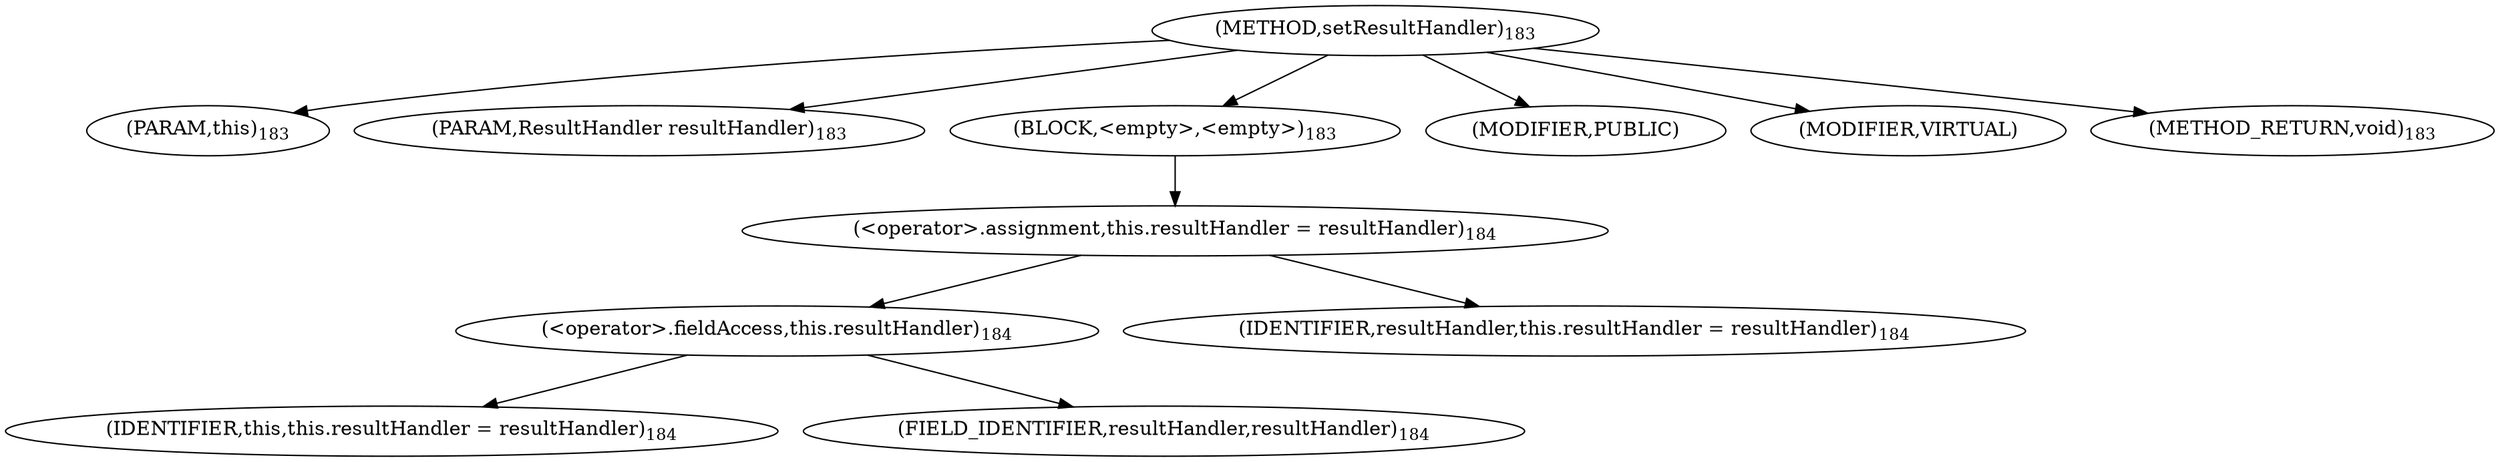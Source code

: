 digraph "setResultHandler" {  
"437" [label = <(METHOD,setResultHandler)<SUB>183</SUB>> ]
"29" [label = <(PARAM,this)<SUB>183</SUB>> ]
"438" [label = <(PARAM,ResultHandler resultHandler)<SUB>183</SUB>> ]
"439" [label = <(BLOCK,&lt;empty&gt;,&lt;empty&gt;)<SUB>183</SUB>> ]
"440" [label = <(&lt;operator&gt;.assignment,this.resultHandler = resultHandler)<SUB>184</SUB>> ]
"441" [label = <(&lt;operator&gt;.fieldAccess,this.resultHandler)<SUB>184</SUB>> ]
"28" [label = <(IDENTIFIER,this,this.resultHandler = resultHandler)<SUB>184</SUB>> ]
"442" [label = <(FIELD_IDENTIFIER,resultHandler,resultHandler)<SUB>184</SUB>> ]
"443" [label = <(IDENTIFIER,resultHandler,this.resultHandler = resultHandler)<SUB>184</SUB>> ]
"444" [label = <(MODIFIER,PUBLIC)> ]
"445" [label = <(MODIFIER,VIRTUAL)> ]
"446" [label = <(METHOD_RETURN,void)<SUB>183</SUB>> ]
  "437" -> "29" 
  "437" -> "438" 
  "437" -> "439" 
  "437" -> "444" 
  "437" -> "445" 
  "437" -> "446" 
  "439" -> "440" 
  "440" -> "441" 
  "440" -> "443" 
  "441" -> "28" 
  "441" -> "442" 
}
